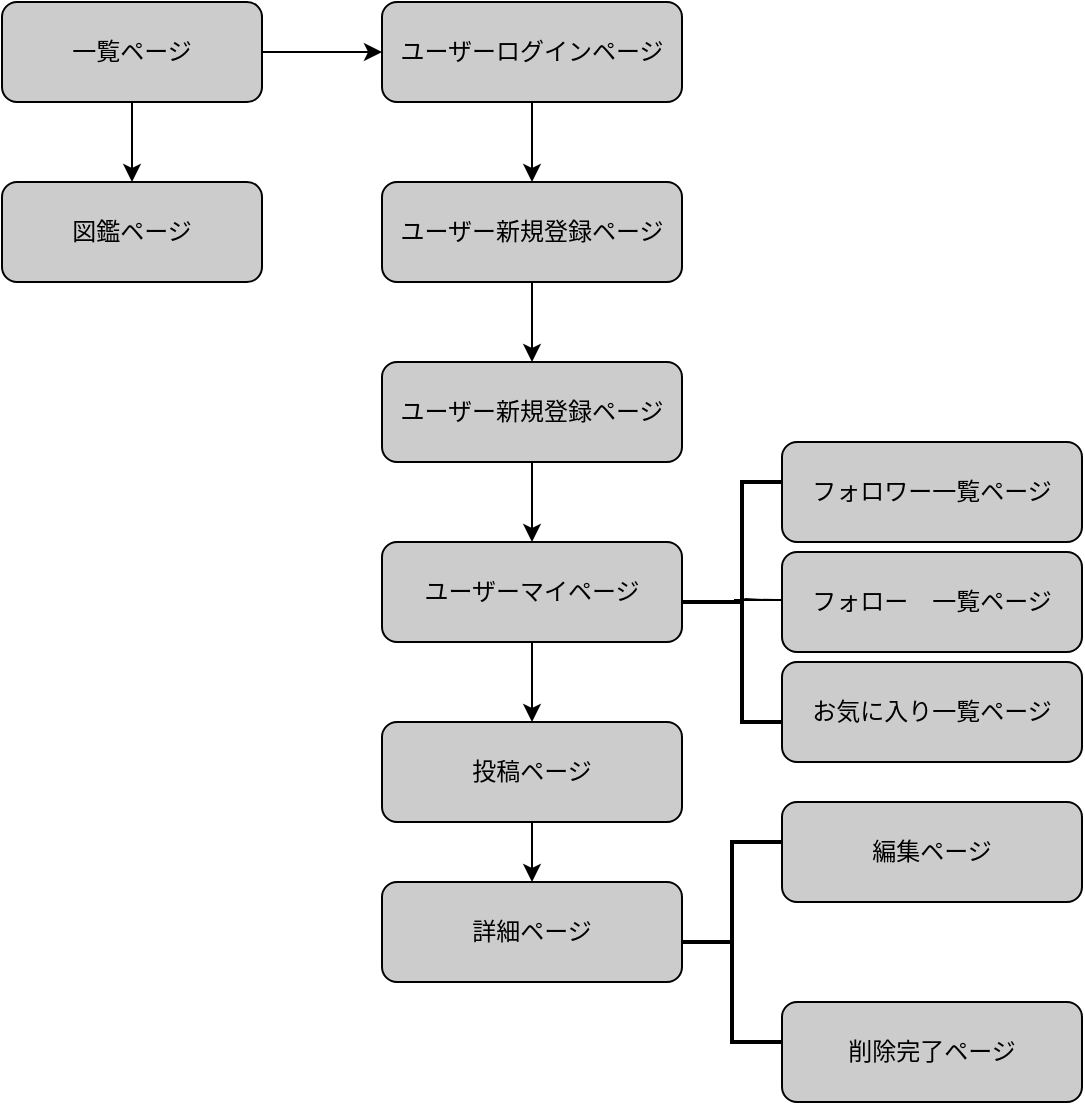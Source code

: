 <mxfile>
    <diagram id="48_lY-dDqV7F-51ze7b4" name="ページ1">
        <mxGraphModel dx="1076" dy="578" grid="1" gridSize="10" guides="1" tooltips="1" connect="1" arrows="1" fold="1" page="1" pageScale="1" pageWidth="827" pageHeight="1169" math="0" shadow="0">
            <root>
                <mxCell id="0"/>
                <mxCell id="1" parent="0"/>
                <mxCell id="13" value="" style="edgeStyle=none;html=1;entryX=0;entryY=0.5;entryDx=0;entryDy=0;entryPerimeter=0;" parent="1" source="3" target="4" edge="1">
                    <mxGeometry relative="1" as="geometry"/>
                </mxCell>
                <mxCell id="39" value="" style="edgeStyle=orthogonalEdgeStyle;html=1;" parent="1" source="3" target="38" edge="1">
                    <mxGeometry relative="1" as="geometry"/>
                </mxCell>
                <mxCell id="3" value="一覧ページ" style="rounded=1;whiteSpace=wrap;html=1;fillColor=#CCCCCC;" parent="1" vertex="1">
                    <mxGeometry x="80" y="50" width="130" height="50" as="geometry"/>
                </mxCell>
                <mxCell id="14" value="" style="edgeStyle=none;html=1;" parent="1" source="4" target="6" edge="1">
                    <mxGeometry relative="1" as="geometry"/>
                </mxCell>
                <mxCell id="4" value="ユーザーログインページ" style="rounded=1;whiteSpace=wrap;html=1;fillColor=#CCCCCC;" parent="1" vertex="1">
                    <mxGeometry x="270" y="50" width="150" height="50" as="geometry"/>
                </mxCell>
                <mxCell id="15" value="" style="edgeStyle=none;html=1;" parent="1" source="6" target="7" edge="1">
                    <mxGeometry relative="1" as="geometry"/>
                </mxCell>
                <mxCell id="6" value="ユーザー新規登録ページ" style="rounded=1;whiteSpace=wrap;html=1;fillColor=#CCCCCC;" parent="1" vertex="1">
                    <mxGeometry x="270" y="140" width="150" height="50" as="geometry"/>
                </mxCell>
                <mxCell id="16" value="" style="edgeStyle=none;html=1;" parent="1" source="7" target="8" edge="1">
                    <mxGeometry relative="1" as="geometry"/>
                </mxCell>
                <mxCell id="7" value="ユーザー新規登録ページ" style="rounded=1;whiteSpace=wrap;html=1;fillColor=#CCCCCC;" parent="1" vertex="1">
                    <mxGeometry x="270" y="230" width="150" height="50" as="geometry"/>
                </mxCell>
                <mxCell id="17" value="" style="edgeStyle=none;html=1;" parent="1" source="8" target="9" edge="1">
                    <mxGeometry relative="1" as="geometry"/>
                </mxCell>
                <mxCell id="8" value="ユーザーマイページ" style="rounded=1;whiteSpace=wrap;html=1;fillColor=#CCCCCC;" parent="1" vertex="1">
                    <mxGeometry x="270" y="320" width="150" height="50" as="geometry"/>
                </mxCell>
                <mxCell id="18" value="" style="edgeStyle=none;html=1;" parent="1" source="9" target="10" edge="1">
                    <mxGeometry relative="1" as="geometry"/>
                </mxCell>
                <mxCell id="9" value="投稿ページ" style="rounded=1;whiteSpace=wrap;html=1;fillColor=#CCCCCC;" parent="1" vertex="1">
                    <mxGeometry x="270" y="410" width="150" height="50" as="geometry"/>
                </mxCell>
                <mxCell id="10" value="詳細ページ" style="rounded=1;whiteSpace=wrap;html=1;fillColor=#CCCCCC;" parent="1" vertex="1">
                    <mxGeometry x="270" y="490" width="150" height="50" as="geometry"/>
                </mxCell>
                <mxCell id="11" value="編集ページ" style="rounded=1;whiteSpace=wrap;html=1;fillColor=#CCCCCC;" parent="1" vertex="1">
                    <mxGeometry x="470" y="450" width="150" height="50" as="geometry"/>
                </mxCell>
                <mxCell id="12" value="削除完了ページ" style="rounded=1;whiteSpace=wrap;html=1;fillColor=#CCCCCC;" parent="1" vertex="1">
                    <mxGeometry x="470" y="550" width="150" height="50" as="geometry"/>
                </mxCell>
                <mxCell id="24" value="" style="strokeWidth=2;html=1;shape=mxgraph.flowchart.annotation_2;align=left;labelPosition=right;pointerEvents=1;" parent="1" vertex="1">
                    <mxGeometry x="420" y="470" width="50" height="100" as="geometry"/>
                </mxCell>
                <mxCell id="26" value="" style="strokeWidth=2;html=1;shape=mxgraph.flowchart.annotation_2;align=left;labelPosition=right;pointerEvents=1;" parent="1" vertex="1">
                    <mxGeometry x="420" y="290" width="60" height="120" as="geometry"/>
                </mxCell>
                <mxCell id="33" value="" style="endArrow=none;html=1;exitX=0.52;exitY=0.488;exitDx=0;exitDy=0;exitPerimeter=0;" parent="1" source="26" edge="1">
                    <mxGeometry width="50" height="50" relative="1" as="geometry">
                        <mxPoint x="390" y="510" as="sourcePoint"/>
                        <mxPoint x="446" y="349" as="targetPoint"/>
                        <Array as="points">
                            <mxPoint x="460" y="349"/>
                            <mxPoint x="480" y="349"/>
                        </Array>
                    </mxGeometry>
                </mxCell>
                <mxCell id="34" value="フォロワー一覧ページ" style="rounded=1;whiteSpace=wrap;html=1;fillColor=#CCCCCC;" parent="1" vertex="1">
                    <mxGeometry x="470" y="270" width="150" height="50" as="geometry"/>
                </mxCell>
                <mxCell id="35" value="フォロー　一覧ページ" style="rounded=1;whiteSpace=wrap;html=1;fillColor=#CCCCCC;" parent="1" vertex="1">
                    <mxGeometry x="470" y="325" width="150" height="50" as="geometry"/>
                </mxCell>
                <mxCell id="36" value="お気に入り一覧ページ" style="rounded=1;whiteSpace=wrap;html=1;fillColor=#CCCCCC;" parent="1" vertex="1">
                    <mxGeometry x="470" y="380" width="150" height="50" as="geometry"/>
                </mxCell>
                <mxCell id="38" value="図鑑ページ" style="rounded=1;whiteSpace=wrap;html=1;fillColor=#CCCCCC;" parent="1" vertex="1">
                    <mxGeometry x="80" y="140" width="130" height="50" as="geometry"/>
                </mxCell>
            </root>
        </mxGraphModel>
    </diagram>
</mxfile>